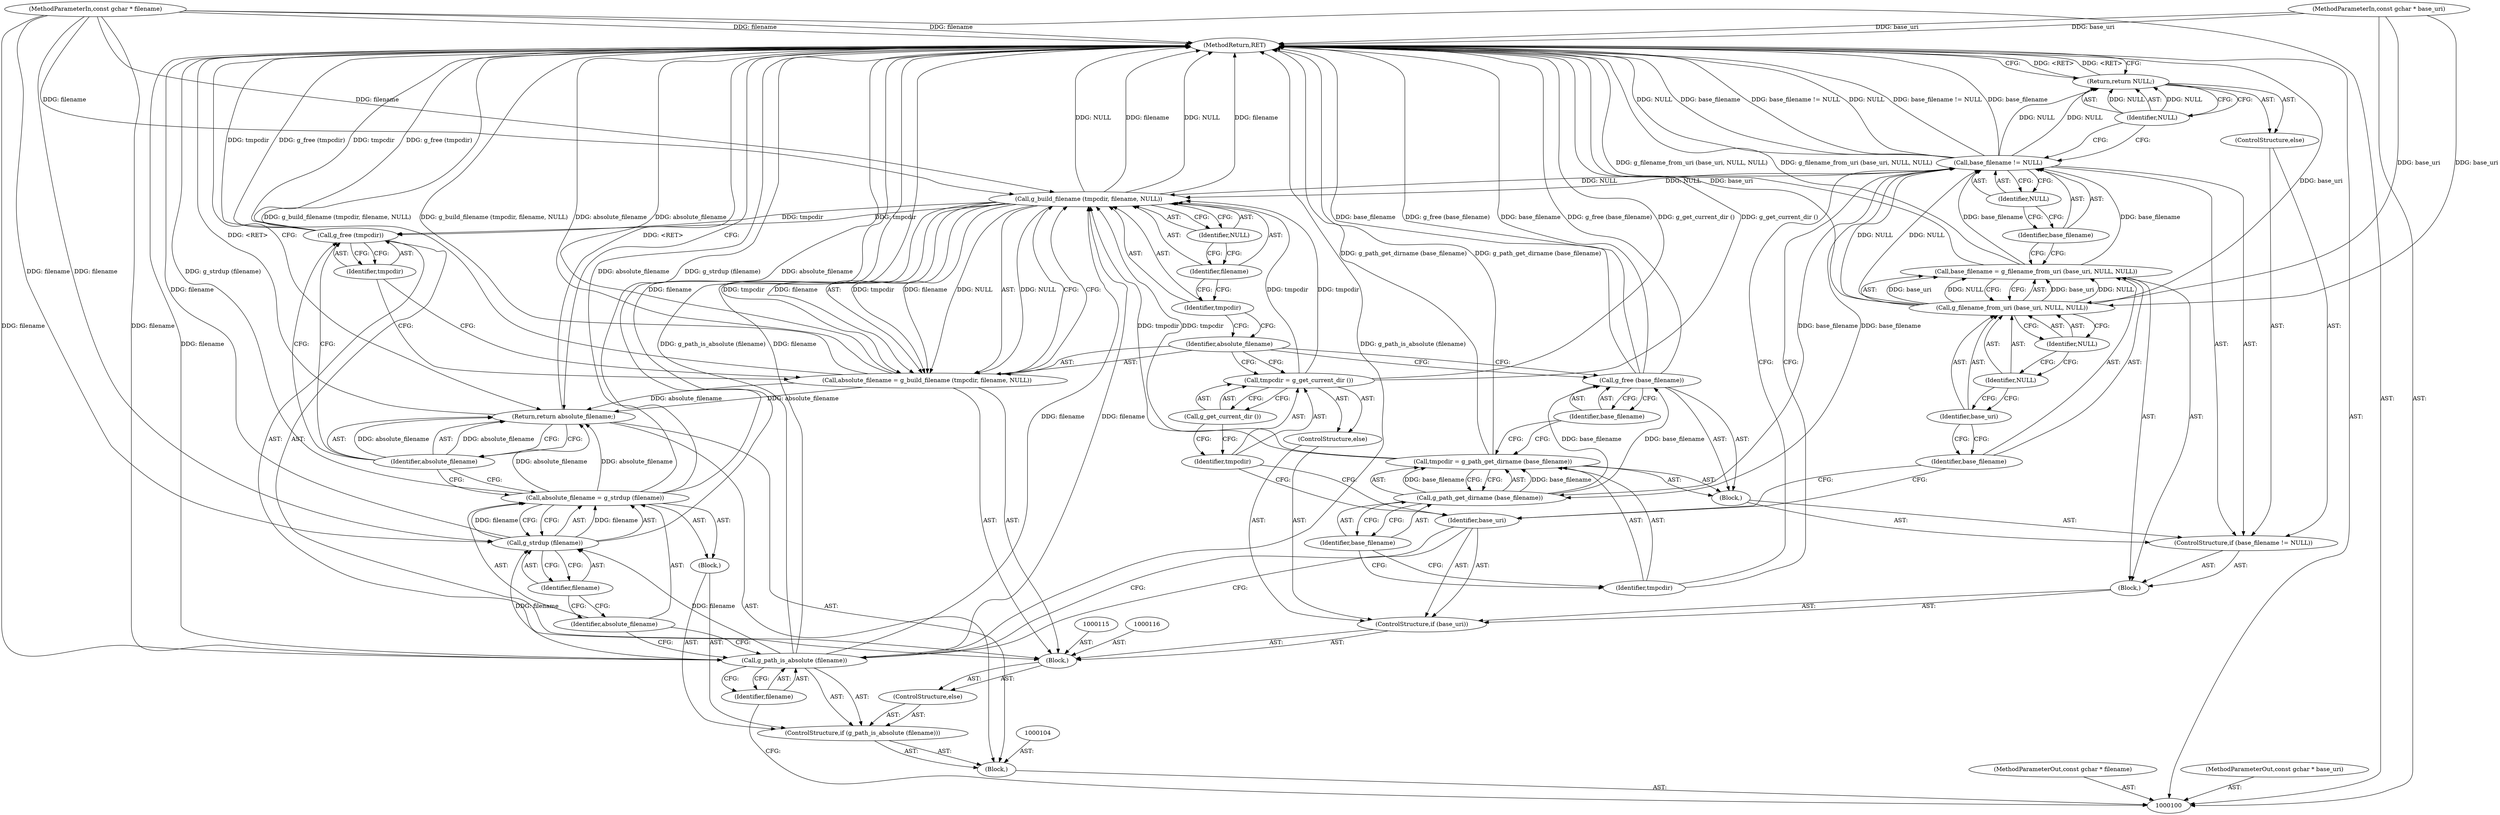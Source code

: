 digraph "0_librsvg_f9d69eadd2b16b00d1a1f9f286122123f8e547dd" {
"1000154" [label="(MethodReturn,RET)"];
"1000101" [label="(MethodParameterIn,const gchar * filename)"];
"1000202" [label="(MethodParameterOut,const gchar * filename)"];
"1000114" [label="(Block,)"];
"1000118" [label="(Identifier,base_uri)"];
"1000119" [label="(Block,)"];
"1000117" [label="(ControlStructure,if (base_uri))"];
"1000120" [label="(Call,base_filename = g_filename_from_uri (base_uri, NULL, NULL))"];
"1000121" [label="(Identifier,base_filename)"];
"1000122" [label="(Call,g_filename_from_uri (base_uri, NULL, NULL))"];
"1000123" [label="(Identifier,base_uri)"];
"1000124" [label="(Identifier,NULL)"];
"1000125" [label="(Identifier,NULL)"];
"1000126" [label="(ControlStructure,if (base_filename != NULL))"];
"1000127" [label="(Call,base_filename != NULL)"];
"1000128" [label="(Identifier,base_filename)"];
"1000129" [label="(Identifier,NULL)"];
"1000130" [label="(Block,)"];
"1000131" [label="(Call,tmpcdir = g_path_get_dirname (base_filename))"];
"1000132" [label="(Identifier,tmpcdir)"];
"1000133" [label="(Call,g_path_get_dirname (base_filename))"];
"1000134" [label="(Identifier,base_filename)"];
"1000135" [label="(Call,g_free (base_filename))"];
"1000136" [label="(Identifier,base_filename)"];
"1000137" [label="(ControlStructure,else)"];
"1000138" [label="(Return,return NULL;)"];
"1000139" [label="(Identifier,NULL)"];
"1000140" [label="(ControlStructure,else)"];
"1000102" [label="(MethodParameterIn,const gchar * base_uri)"];
"1000203" [label="(MethodParameterOut,const gchar * base_uri)"];
"1000141" [label="(Call,tmpcdir = g_get_current_dir ())"];
"1000142" [label="(Identifier,tmpcdir)"];
"1000143" [label="(Call,g_get_current_dir ())"];
"1000146" [label="(Call,g_build_filename (tmpcdir, filename, NULL))"];
"1000147" [label="(Identifier,tmpcdir)"];
"1000148" [label="(Identifier,filename)"];
"1000149" [label="(Identifier,NULL)"];
"1000144" [label="(Call,absolute_filename = g_build_filename (tmpcdir, filename, NULL))"];
"1000145" [label="(Identifier,absolute_filename)"];
"1000151" [label="(Identifier,tmpcdir)"];
"1000150" [label="(Call,g_free (tmpcdir))"];
"1000153" [label="(Identifier,absolute_filename)"];
"1000152" [label="(Return,return absolute_filename;)"];
"1000103" [label="(Block,)"];
"1000107" [label="(Identifier,filename)"];
"1000108" [label="(Block,)"];
"1000105" [label="(ControlStructure,if (g_path_is_absolute (filename)))"];
"1000106" [label="(Call,g_path_is_absolute (filename))"];
"1000111" [label="(Call,g_strdup (filename))"];
"1000112" [label="(Identifier,filename)"];
"1000109" [label="(Call,absolute_filename = g_strdup (filename))"];
"1000110" [label="(Identifier,absolute_filename)"];
"1000113" [label="(ControlStructure,else)"];
"1000154" -> "1000100"  [label="AST: "];
"1000154" -> "1000138"  [label="CFG: "];
"1000154" -> "1000152"  [label="CFG: "];
"1000152" -> "1000154"  [label="DDG: <RET>"];
"1000138" -> "1000154"  [label="DDG: <RET>"];
"1000127" -> "1000154"  [label="DDG: base_filename != NULL"];
"1000127" -> "1000154"  [label="DDG: base_filename"];
"1000127" -> "1000154"  [label="DDG: NULL"];
"1000150" -> "1000154"  [label="DDG: g_free (tmpcdir)"];
"1000150" -> "1000154"  [label="DDG: tmpcdir"];
"1000144" -> "1000154"  [label="DDG: g_build_filename (tmpcdir, filename, NULL)"];
"1000144" -> "1000154"  [label="DDG: absolute_filename"];
"1000109" -> "1000154"  [label="DDG: g_strdup (filename)"];
"1000109" -> "1000154"  [label="DDG: absolute_filename"];
"1000106" -> "1000154"  [label="DDG: filename"];
"1000106" -> "1000154"  [label="DDG: g_path_is_absolute (filename)"];
"1000122" -> "1000154"  [label="DDG: base_uri"];
"1000146" -> "1000154"  [label="DDG: NULL"];
"1000146" -> "1000154"  [label="DDG: filename"];
"1000131" -> "1000154"  [label="DDG: g_path_get_dirname (base_filename)"];
"1000102" -> "1000154"  [label="DDG: base_uri"];
"1000111" -> "1000154"  [label="DDG: filename"];
"1000135" -> "1000154"  [label="DDG: g_free (base_filename)"];
"1000135" -> "1000154"  [label="DDG: base_filename"];
"1000101" -> "1000154"  [label="DDG: filename"];
"1000141" -> "1000154"  [label="DDG: g_get_current_dir ()"];
"1000120" -> "1000154"  [label="DDG: g_filename_from_uri (base_uri, NULL, NULL)"];
"1000101" -> "1000100"  [label="AST: "];
"1000101" -> "1000154"  [label="DDG: filename"];
"1000101" -> "1000106"  [label="DDG: filename"];
"1000101" -> "1000111"  [label="DDG: filename"];
"1000101" -> "1000146"  [label="DDG: filename"];
"1000202" -> "1000100"  [label="AST: "];
"1000114" -> "1000113"  [label="AST: "];
"1000115" -> "1000114"  [label="AST: "];
"1000116" -> "1000114"  [label="AST: "];
"1000117" -> "1000114"  [label="AST: "];
"1000144" -> "1000114"  [label="AST: "];
"1000150" -> "1000114"  [label="AST: "];
"1000118" -> "1000117"  [label="AST: "];
"1000118" -> "1000106"  [label="CFG: "];
"1000121" -> "1000118"  [label="CFG: "];
"1000142" -> "1000118"  [label="CFG: "];
"1000119" -> "1000117"  [label="AST: "];
"1000120" -> "1000119"  [label="AST: "];
"1000126" -> "1000119"  [label="AST: "];
"1000117" -> "1000114"  [label="AST: "];
"1000118" -> "1000117"  [label="AST: "];
"1000119" -> "1000117"  [label="AST: "];
"1000140" -> "1000117"  [label="AST: "];
"1000120" -> "1000119"  [label="AST: "];
"1000120" -> "1000122"  [label="CFG: "];
"1000121" -> "1000120"  [label="AST: "];
"1000122" -> "1000120"  [label="AST: "];
"1000128" -> "1000120"  [label="CFG: "];
"1000120" -> "1000154"  [label="DDG: g_filename_from_uri (base_uri, NULL, NULL)"];
"1000122" -> "1000120"  [label="DDG: base_uri"];
"1000122" -> "1000120"  [label="DDG: NULL"];
"1000120" -> "1000127"  [label="DDG: base_filename"];
"1000121" -> "1000120"  [label="AST: "];
"1000121" -> "1000118"  [label="CFG: "];
"1000123" -> "1000121"  [label="CFG: "];
"1000122" -> "1000120"  [label="AST: "];
"1000122" -> "1000125"  [label="CFG: "];
"1000123" -> "1000122"  [label="AST: "];
"1000124" -> "1000122"  [label="AST: "];
"1000125" -> "1000122"  [label="AST: "];
"1000120" -> "1000122"  [label="CFG: "];
"1000122" -> "1000154"  [label="DDG: base_uri"];
"1000122" -> "1000120"  [label="DDG: base_uri"];
"1000122" -> "1000120"  [label="DDG: NULL"];
"1000102" -> "1000122"  [label="DDG: base_uri"];
"1000122" -> "1000127"  [label="DDG: NULL"];
"1000123" -> "1000122"  [label="AST: "];
"1000123" -> "1000121"  [label="CFG: "];
"1000124" -> "1000123"  [label="CFG: "];
"1000124" -> "1000122"  [label="AST: "];
"1000124" -> "1000123"  [label="CFG: "];
"1000125" -> "1000124"  [label="CFG: "];
"1000125" -> "1000122"  [label="AST: "];
"1000125" -> "1000124"  [label="CFG: "];
"1000122" -> "1000125"  [label="CFG: "];
"1000126" -> "1000119"  [label="AST: "];
"1000127" -> "1000126"  [label="AST: "];
"1000130" -> "1000126"  [label="AST: "];
"1000137" -> "1000126"  [label="AST: "];
"1000127" -> "1000126"  [label="AST: "];
"1000127" -> "1000129"  [label="CFG: "];
"1000128" -> "1000127"  [label="AST: "];
"1000129" -> "1000127"  [label="AST: "];
"1000132" -> "1000127"  [label="CFG: "];
"1000139" -> "1000127"  [label="CFG: "];
"1000127" -> "1000154"  [label="DDG: base_filename != NULL"];
"1000127" -> "1000154"  [label="DDG: base_filename"];
"1000127" -> "1000154"  [label="DDG: NULL"];
"1000120" -> "1000127"  [label="DDG: base_filename"];
"1000122" -> "1000127"  [label="DDG: NULL"];
"1000127" -> "1000133"  [label="DDG: base_filename"];
"1000127" -> "1000138"  [label="DDG: NULL"];
"1000127" -> "1000146"  [label="DDG: NULL"];
"1000128" -> "1000127"  [label="AST: "];
"1000128" -> "1000120"  [label="CFG: "];
"1000129" -> "1000128"  [label="CFG: "];
"1000129" -> "1000127"  [label="AST: "];
"1000129" -> "1000128"  [label="CFG: "];
"1000127" -> "1000129"  [label="CFG: "];
"1000130" -> "1000126"  [label="AST: "];
"1000131" -> "1000130"  [label="AST: "];
"1000135" -> "1000130"  [label="AST: "];
"1000131" -> "1000130"  [label="AST: "];
"1000131" -> "1000133"  [label="CFG: "];
"1000132" -> "1000131"  [label="AST: "];
"1000133" -> "1000131"  [label="AST: "];
"1000136" -> "1000131"  [label="CFG: "];
"1000131" -> "1000154"  [label="DDG: g_path_get_dirname (base_filename)"];
"1000133" -> "1000131"  [label="DDG: base_filename"];
"1000131" -> "1000146"  [label="DDG: tmpcdir"];
"1000132" -> "1000131"  [label="AST: "];
"1000132" -> "1000127"  [label="CFG: "];
"1000134" -> "1000132"  [label="CFG: "];
"1000133" -> "1000131"  [label="AST: "];
"1000133" -> "1000134"  [label="CFG: "];
"1000134" -> "1000133"  [label="AST: "];
"1000131" -> "1000133"  [label="CFG: "];
"1000133" -> "1000131"  [label="DDG: base_filename"];
"1000127" -> "1000133"  [label="DDG: base_filename"];
"1000133" -> "1000135"  [label="DDG: base_filename"];
"1000134" -> "1000133"  [label="AST: "];
"1000134" -> "1000132"  [label="CFG: "];
"1000133" -> "1000134"  [label="CFG: "];
"1000135" -> "1000130"  [label="AST: "];
"1000135" -> "1000136"  [label="CFG: "];
"1000136" -> "1000135"  [label="AST: "];
"1000145" -> "1000135"  [label="CFG: "];
"1000135" -> "1000154"  [label="DDG: g_free (base_filename)"];
"1000135" -> "1000154"  [label="DDG: base_filename"];
"1000133" -> "1000135"  [label="DDG: base_filename"];
"1000136" -> "1000135"  [label="AST: "];
"1000136" -> "1000131"  [label="CFG: "];
"1000135" -> "1000136"  [label="CFG: "];
"1000137" -> "1000126"  [label="AST: "];
"1000138" -> "1000137"  [label="AST: "];
"1000138" -> "1000137"  [label="AST: "];
"1000138" -> "1000139"  [label="CFG: "];
"1000139" -> "1000138"  [label="AST: "];
"1000154" -> "1000138"  [label="CFG: "];
"1000138" -> "1000154"  [label="DDG: <RET>"];
"1000139" -> "1000138"  [label="DDG: NULL"];
"1000127" -> "1000138"  [label="DDG: NULL"];
"1000139" -> "1000138"  [label="AST: "];
"1000139" -> "1000127"  [label="CFG: "];
"1000138" -> "1000139"  [label="CFG: "];
"1000139" -> "1000138"  [label="DDG: NULL"];
"1000140" -> "1000117"  [label="AST: "];
"1000141" -> "1000140"  [label="AST: "];
"1000102" -> "1000100"  [label="AST: "];
"1000102" -> "1000154"  [label="DDG: base_uri"];
"1000102" -> "1000122"  [label="DDG: base_uri"];
"1000203" -> "1000100"  [label="AST: "];
"1000141" -> "1000140"  [label="AST: "];
"1000141" -> "1000143"  [label="CFG: "];
"1000142" -> "1000141"  [label="AST: "];
"1000143" -> "1000141"  [label="AST: "];
"1000145" -> "1000141"  [label="CFG: "];
"1000141" -> "1000154"  [label="DDG: g_get_current_dir ()"];
"1000141" -> "1000146"  [label="DDG: tmpcdir"];
"1000142" -> "1000141"  [label="AST: "];
"1000142" -> "1000118"  [label="CFG: "];
"1000143" -> "1000142"  [label="CFG: "];
"1000143" -> "1000141"  [label="AST: "];
"1000143" -> "1000142"  [label="CFG: "];
"1000141" -> "1000143"  [label="CFG: "];
"1000146" -> "1000144"  [label="AST: "];
"1000146" -> "1000149"  [label="CFG: "];
"1000147" -> "1000146"  [label="AST: "];
"1000148" -> "1000146"  [label="AST: "];
"1000149" -> "1000146"  [label="AST: "];
"1000144" -> "1000146"  [label="CFG: "];
"1000146" -> "1000154"  [label="DDG: NULL"];
"1000146" -> "1000154"  [label="DDG: filename"];
"1000146" -> "1000144"  [label="DDG: tmpcdir"];
"1000146" -> "1000144"  [label="DDG: filename"];
"1000146" -> "1000144"  [label="DDG: NULL"];
"1000141" -> "1000146"  [label="DDG: tmpcdir"];
"1000131" -> "1000146"  [label="DDG: tmpcdir"];
"1000106" -> "1000146"  [label="DDG: filename"];
"1000101" -> "1000146"  [label="DDG: filename"];
"1000127" -> "1000146"  [label="DDG: NULL"];
"1000146" -> "1000150"  [label="DDG: tmpcdir"];
"1000147" -> "1000146"  [label="AST: "];
"1000147" -> "1000145"  [label="CFG: "];
"1000148" -> "1000147"  [label="CFG: "];
"1000148" -> "1000146"  [label="AST: "];
"1000148" -> "1000147"  [label="CFG: "];
"1000149" -> "1000148"  [label="CFG: "];
"1000149" -> "1000146"  [label="AST: "];
"1000149" -> "1000148"  [label="CFG: "];
"1000146" -> "1000149"  [label="CFG: "];
"1000144" -> "1000114"  [label="AST: "];
"1000144" -> "1000146"  [label="CFG: "];
"1000145" -> "1000144"  [label="AST: "];
"1000146" -> "1000144"  [label="AST: "];
"1000151" -> "1000144"  [label="CFG: "];
"1000144" -> "1000154"  [label="DDG: g_build_filename (tmpcdir, filename, NULL)"];
"1000144" -> "1000154"  [label="DDG: absolute_filename"];
"1000146" -> "1000144"  [label="DDG: tmpcdir"];
"1000146" -> "1000144"  [label="DDG: filename"];
"1000146" -> "1000144"  [label="DDG: NULL"];
"1000144" -> "1000152"  [label="DDG: absolute_filename"];
"1000145" -> "1000144"  [label="AST: "];
"1000145" -> "1000135"  [label="CFG: "];
"1000145" -> "1000141"  [label="CFG: "];
"1000147" -> "1000145"  [label="CFG: "];
"1000151" -> "1000150"  [label="AST: "];
"1000151" -> "1000144"  [label="CFG: "];
"1000150" -> "1000151"  [label="CFG: "];
"1000150" -> "1000114"  [label="AST: "];
"1000150" -> "1000151"  [label="CFG: "];
"1000151" -> "1000150"  [label="AST: "];
"1000153" -> "1000150"  [label="CFG: "];
"1000150" -> "1000154"  [label="DDG: g_free (tmpcdir)"];
"1000150" -> "1000154"  [label="DDG: tmpcdir"];
"1000146" -> "1000150"  [label="DDG: tmpcdir"];
"1000153" -> "1000152"  [label="AST: "];
"1000153" -> "1000109"  [label="CFG: "];
"1000153" -> "1000150"  [label="CFG: "];
"1000152" -> "1000153"  [label="CFG: "];
"1000153" -> "1000152"  [label="DDG: absolute_filename"];
"1000152" -> "1000103"  [label="AST: "];
"1000152" -> "1000153"  [label="CFG: "];
"1000153" -> "1000152"  [label="AST: "];
"1000154" -> "1000152"  [label="CFG: "];
"1000152" -> "1000154"  [label="DDG: <RET>"];
"1000153" -> "1000152"  [label="DDG: absolute_filename"];
"1000109" -> "1000152"  [label="DDG: absolute_filename"];
"1000144" -> "1000152"  [label="DDG: absolute_filename"];
"1000103" -> "1000100"  [label="AST: "];
"1000104" -> "1000103"  [label="AST: "];
"1000105" -> "1000103"  [label="AST: "];
"1000152" -> "1000103"  [label="AST: "];
"1000107" -> "1000106"  [label="AST: "];
"1000107" -> "1000100"  [label="CFG: "];
"1000106" -> "1000107"  [label="CFG: "];
"1000108" -> "1000105"  [label="AST: "];
"1000109" -> "1000108"  [label="AST: "];
"1000105" -> "1000103"  [label="AST: "];
"1000106" -> "1000105"  [label="AST: "];
"1000108" -> "1000105"  [label="AST: "];
"1000113" -> "1000105"  [label="AST: "];
"1000106" -> "1000105"  [label="AST: "];
"1000106" -> "1000107"  [label="CFG: "];
"1000107" -> "1000106"  [label="AST: "];
"1000110" -> "1000106"  [label="CFG: "];
"1000118" -> "1000106"  [label="CFG: "];
"1000106" -> "1000154"  [label="DDG: filename"];
"1000106" -> "1000154"  [label="DDG: g_path_is_absolute (filename)"];
"1000101" -> "1000106"  [label="DDG: filename"];
"1000106" -> "1000111"  [label="DDG: filename"];
"1000106" -> "1000146"  [label="DDG: filename"];
"1000111" -> "1000109"  [label="AST: "];
"1000111" -> "1000112"  [label="CFG: "];
"1000112" -> "1000111"  [label="AST: "];
"1000109" -> "1000111"  [label="CFG: "];
"1000111" -> "1000154"  [label="DDG: filename"];
"1000111" -> "1000109"  [label="DDG: filename"];
"1000106" -> "1000111"  [label="DDG: filename"];
"1000101" -> "1000111"  [label="DDG: filename"];
"1000112" -> "1000111"  [label="AST: "];
"1000112" -> "1000110"  [label="CFG: "];
"1000111" -> "1000112"  [label="CFG: "];
"1000109" -> "1000108"  [label="AST: "];
"1000109" -> "1000111"  [label="CFG: "];
"1000110" -> "1000109"  [label="AST: "];
"1000111" -> "1000109"  [label="AST: "];
"1000153" -> "1000109"  [label="CFG: "];
"1000109" -> "1000154"  [label="DDG: g_strdup (filename)"];
"1000109" -> "1000154"  [label="DDG: absolute_filename"];
"1000111" -> "1000109"  [label="DDG: filename"];
"1000109" -> "1000152"  [label="DDG: absolute_filename"];
"1000110" -> "1000109"  [label="AST: "];
"1000110" -> "1000106"  [label="CFG: "];
"1000112" -> "1000110"  [label="CFG: "];
"1000113" -> "1000105"  [label="AST: "];
"1000114" -> "1000113"  [label="AST: "];
}
